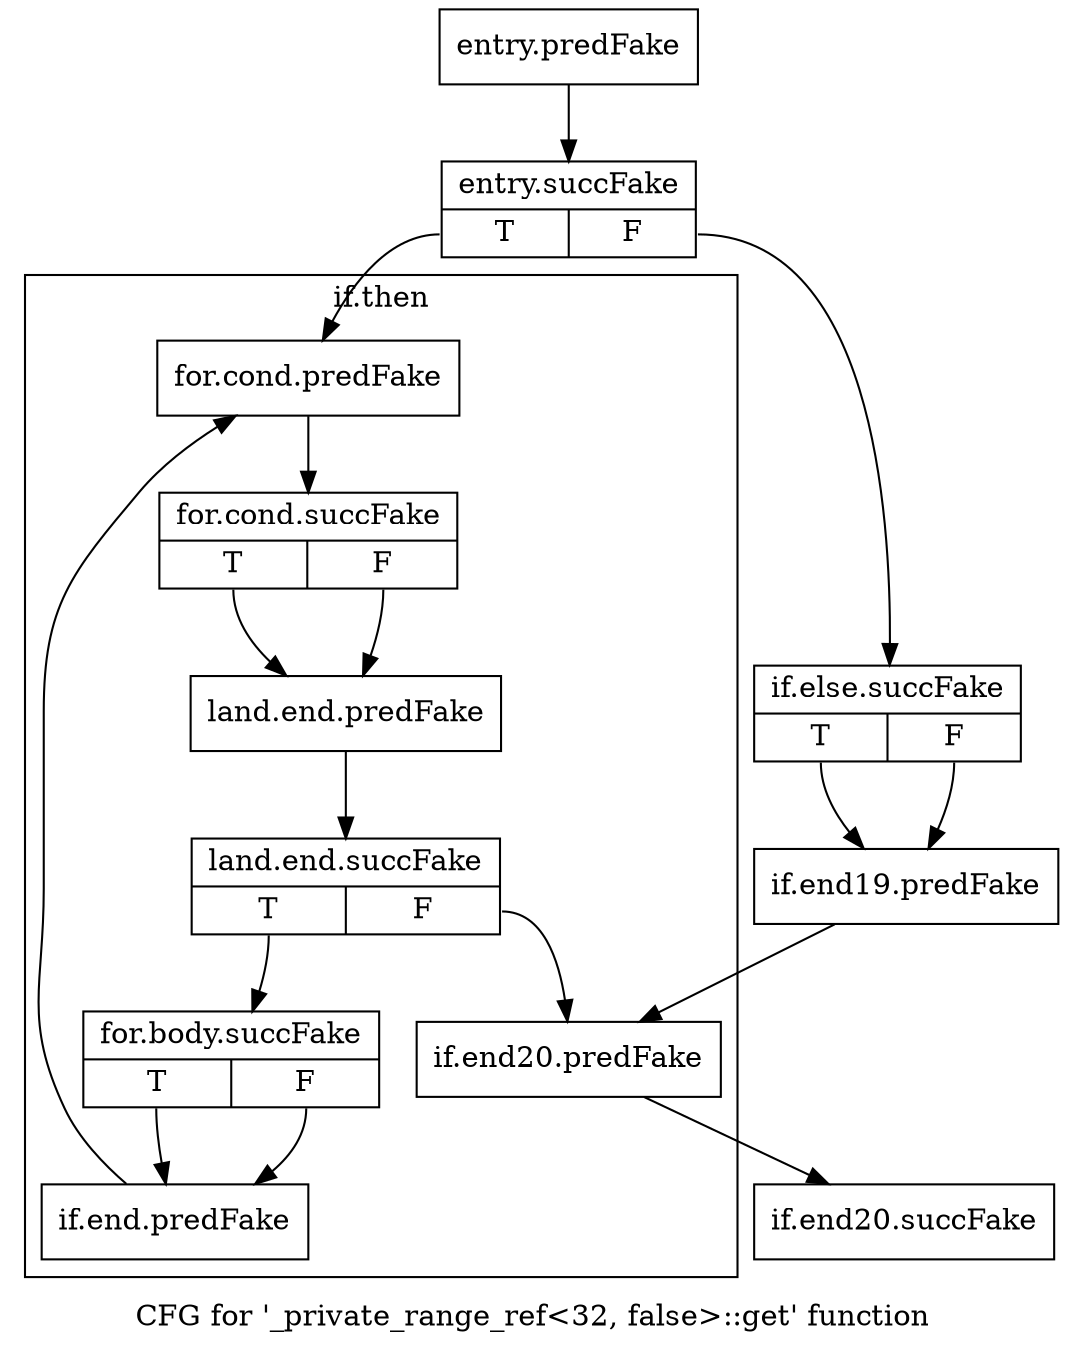 digraph "CFG for '_private_range_ref\<32, false\>::get' function" {
	label="CFG for '_private_range_ref\<32, false\>::get' function";

	Node0x59e0a60 [shape=record,filename="",linenumber="",label="{entry.predFake}"];
	Node0x59e0a60 -> Node0x5b339d0[ callList="" memoryops="" filename="/home/omerfaruk/tools/Xilinx/Vitis_HLS/2023.2/include/etc/ap_private.h" execusionnum="0"];
	Node0x5b339d0 [shape=record,filename="/home/omerfaruk/tools/Xilinx/Vitis_HLS/2023.2/include/etc/ap_private.h",linenumber="6748",label="{entry.succFake|{<s0>T|<s1>F}}"];
	Node0x5b339d0:s0 -> Node0x59e17d0[ callList="" memoryops="" filename="/home/omerfaruk/tools/Xilinx/Vitis_HLS/2023.2/include/etc/ap_private.h" execusionnum="0"];
	Node0x5b339d0:s1 -> Node0x5b34080[ callList="" memoryops="" filename="/home/omerfaruk/tools/Xilinx/Vitis_HLS/2023.2/include/etc/ap_private.h" execusionnum="0"];
	Node0x5b34080 [shape=record,filename="/home/omerfaruk/tools/Xilinx/Vitis_HLS/2023.2/include/etc/ap_private.h",linenumber="6754",label="{if.else.succFake|{<s0>T|<s1>F}}"];
	Node0x5b34080:s0 -> Node0x59e1af0[ callList="" memoryops="" filename="/home/omerfaruk/tools/Xilinx/Vitis_HLS/2023.2/include/etc/ap_private.h" execusionnum="0"];
	Node0x5b34080:s1 -> Node0x59e1af0;
	Node0x59e1af0 [shape=record,filename="",linenumber="",label="{if.end19.predFake}"];
	Node0x59e1af0 -> Node0x59e1b40[ callList="" memoryops="" filename="" execusionnum="0"];
	Node0x59e1b40 [shape=record,filename="/home/omerfaruk/tools/Xilinx/Vitis_HLS/2023.2/include/etc/ap_private.h",linenumber="6767",label="{if.end20.predFake}"];
	Node0x59e1b40 -> Node0x5b342f0[ callList="" memoryops="" filename="/home/omerfaruk/tools/Xilinx/Vitis_HLS/2023.2/include/etc/ap_private.h" execusionnum="0"];
	Node0x5b342f0 [shape=record,filename="/home/omerfaruk/tools/Xilinx/Vitis_HLS/2023.2/include/etc/ap_private.h",linenumber="6767",label="{if.end20.succFake}"];
subgraph cluster_0 {
	label="if.then";
	tripcount="0";
	invocationtime="-1";

	Node0x59e17d0 [shape=record,filename="/home/omerfaruk/tools/Xilinx/Vitis_HLS/2023.2/include/etc/ap_private.h",linenumber="6749",label="{for.cond.predFake}"];
	Node0x59e17d0 -> Node0x5b33bf0[ callList="" memoryops="" filename="/home/omerfaruk/tools/Xilinx/Vitis_HLS/2023.2/include/etc/ap_private.h" execusionnum="0"];
	Node0x59e1870 [shape=record,filename="/home/omerfaruk/tools/Xilinx/Vitis_HLS/2023.2/include/etc/ap_private.h",linenumber="6749",label="{land.end.predFake}"];
	Node0x59e1870 -> Node0x5b33db0[ callList="" memoryops="" filename="/home/omerfaruk/tools/Xilinx/Vitis_HLS/2023.2/include/etc/ap_private.h" execusionnum="0"];
	Node0x59e1960 [shape=record,filename="/home/omerfaruk/tools/Xilinx/Vitis_HLS/2023.2/include/etc/ap_private.h",linenumber="6750",label="{if.end.predFake}"];
	Node0x59e1960 -> Node0x59e17d0[ callList="" memoryops="" filename="/home/omerfaruk/tools/Xilinx/Vitis_HLS/2023.2/include/etc/ap_private.h" execusionnum="0"];
	Node0x5b33bf0 [shape=record,filename="/home/omerfaruk/tools/Xilinx/Vitis_HLS/2023.2/include/etc/ap_private.h",linenumber="6749",label="{for.cond.succFake|{<s0>T|<s1>F}}"];
	Node0x5b33bf0:s0 -> Node0x59e1870[ callList="" memoryops="" filename="/home/omerfaruk/tools/Xilinx/Vitis_HLS/2023.2/include/etc/ap_private.h" execusionnum="0"];
	Node0x5b33bf0:s1 -> Node0x59e1870;
	Node0x5b33db0 [shape=record,filename="/home/omerfaruk/tools/Xilinx/Vitis_HLS/2023.2/include/etc/ap_private.h",linenumber="6749",label="{land.end.succFake|{<s0>T|<s1>F}}"];
	Node0x5b33db0:s0 -> Node0x5b33ec0[ callList="" memoryops="" filename="/home/omerfaruk/tools/Xilinx/Vitis_HLS/2023.2/include/etc/ap_private.h" execusionnum="0"];
	Node0x5b33db0:s1 -> Node0x59e1b40[ callList="" memoryops="" filename="/home/omerfaruk/tools/Xilinx/Vitis_HLS/2023.2/include/etc/ap_private.h" execusionnum="0"];
	Node0x5b33ec0 [shape=record,filename="/home/omerfaruk/tools/Xilinx/Vitis_HLS/2023.2/include/etc/ap_private.h",linenumber="6750",label="{for.body.succFake|{<s0>T|<s1>F}}"];
	Node0x5b33ec0:s0 -> Node0x59e1960[ callList="" memoryops="" filename="/home/omerfaruk/tools/Xilinx/Vitis_HLS/2023.2/include/etc/ap_private.h" execusionnum="0"];
	Node0x5b33ec0:s1 -> Node0x59e1960;
}
}
